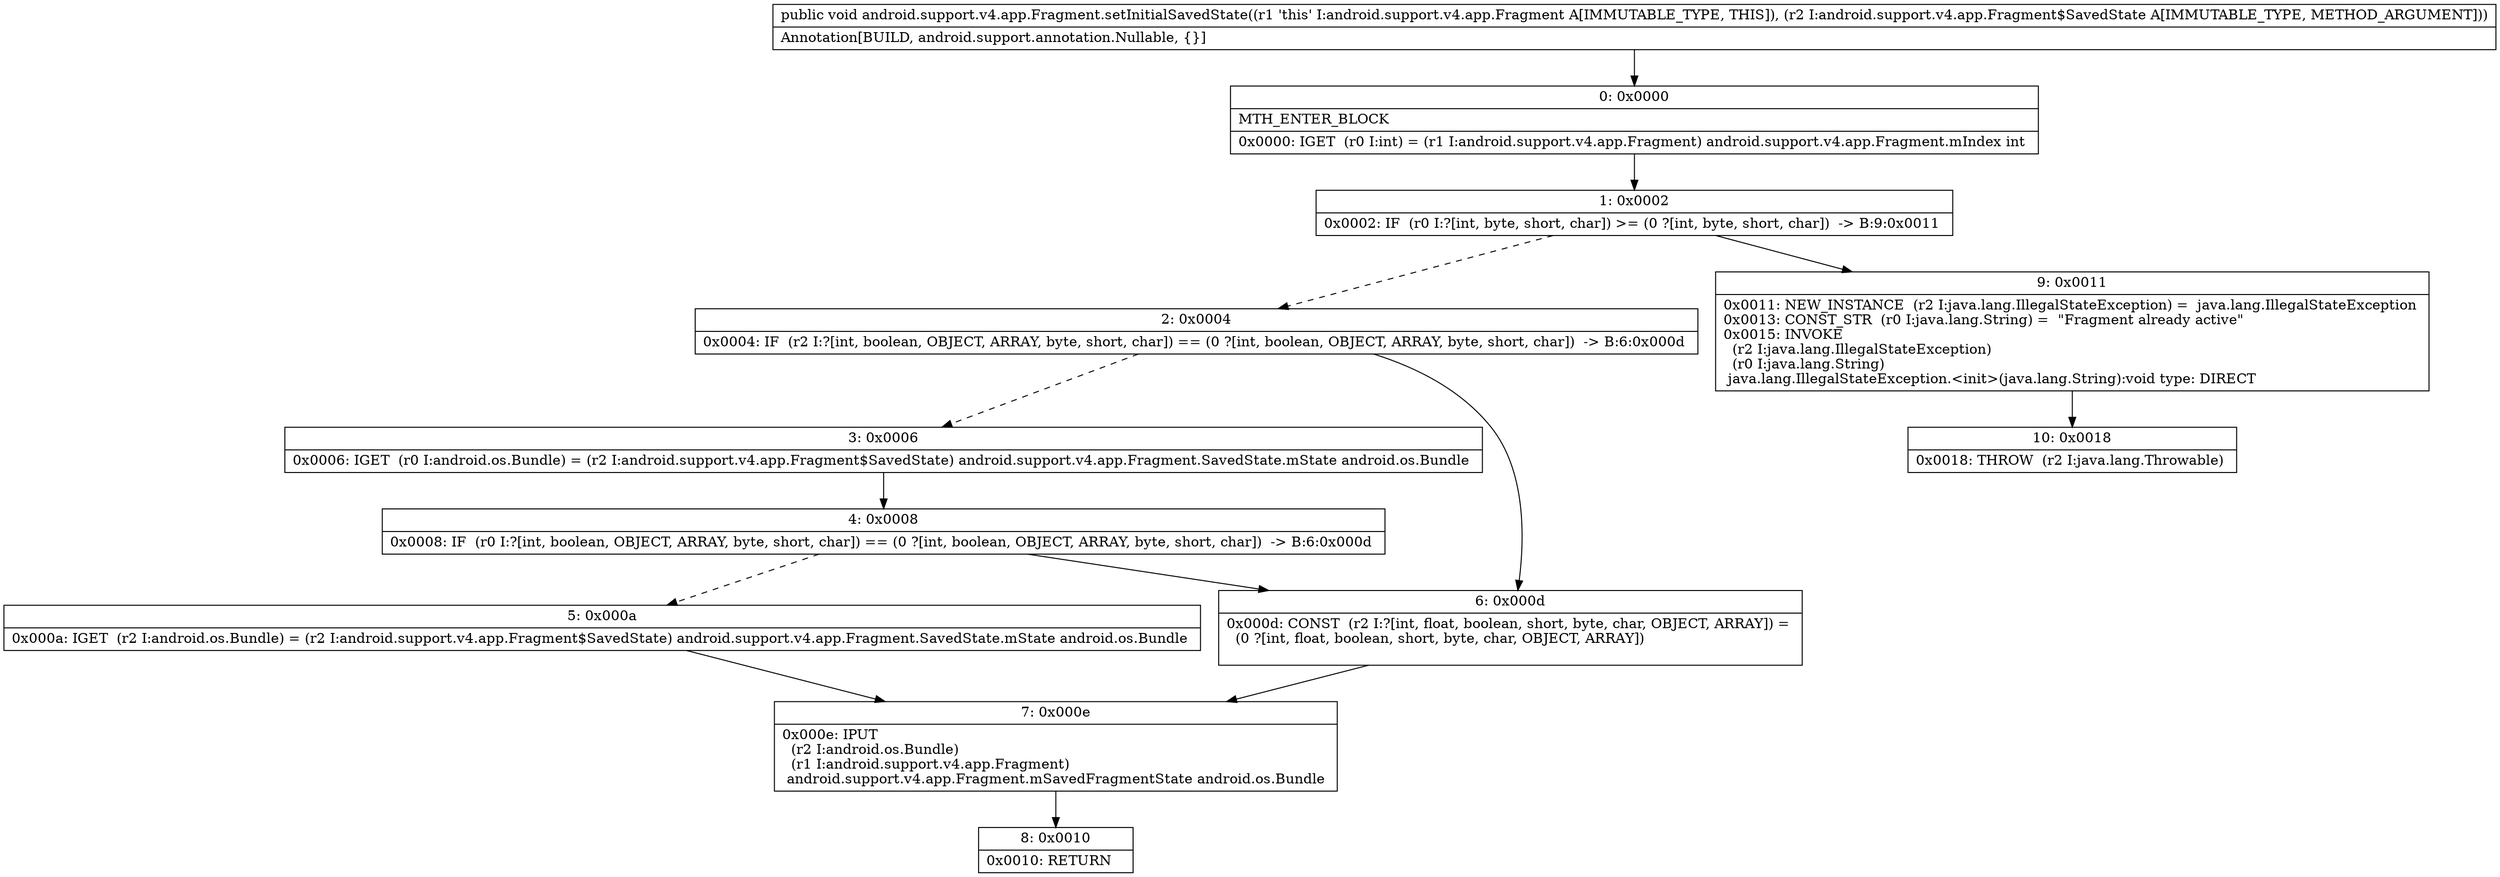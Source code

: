 digraph "CFG forandroid.support.v4.app.Fragment.setInitialSavedState(Landroid\/support\/v4\/app\/Fragment$SavedState;)V" {
Node_0 [shape=record,label="{0\:\ 0x0000|MTH_ENTER_BLOCK\l|0x0000: IGET  (r0 I:int) = (r1 I:android.support.v4.app.Fragment) android.support.v4.app.Fragment.mIndex int \l}"];
Node_1 [shape=record,label="{1\:\ 0x0002|0x0002: IF  (r0 I:?[int, byte, short, char]) \>= (0 ?[int, byte, short, char])  \-\> B:9:0x0011 \l}"];
Node_2 [shape=record,label="{2\:\ 0x0004|0x0004: IF  (r2 I:?[int, boolean, OBJECT, ARRAY, byte, short, char]) == (0 ?[int, boolean, OBJECT, ARRAY, byte, short, char])  \-\> B:6:0x000d \l}"];
Node_3 [shape=record,label="{3\:\ 0x0006|0x0006: IGET  (r0 I:android.os.Bundle) = (r2 I:android.support.v4.app.Fragment$SavedState) android.support.v4.app.Fragment.SavedState.mState android.os.Bundle \l}"];
Node_4 [shape=record,label="{4\:\ 0x0008|0x0008: IF  (r0 I:?[int, boolean, OBJECT, ARRAY, byte, short, char]) == (0 ?[int, boolean, OBJECT, ARRAY, byte, short, char])  \-\> B:6:0x000d \l}"];
Node_5 [shape=record,label="{5\:\ 0x000a|0x000a: IGET  (r2 I:android.os.Bundle) = (r2 I:android.support.v4.app.Fragment$SavedState) android.support.v4.app.Fragment.SavedState.mState android.os.Bundle \l}"];
Node_6 [shape=record,label="{6\:\ 0x000d|0x000d: CONST  (r2 I:?[int, float, boolean, short, byte, char, OBJECT, ARRAY]) = \l  (0 ?[int, float, boolean, short, byte, char, OBJECT, ARRAY])\l \l}"];
Node_7 [shape=record,label="{7\:\ 0x000e|0x000e: IPUT  \l  (r2 I:android.os.Bundle)\l  (r1 I:android.support.v4.app.Fragment)\l android.support.v4.app.Fragment.mSavedFragmentState android.os.Bundle \l}"];
Node_8 [shape=record,label="{8\:\ 0x0010|0x0010: RETURN   \l}"];
Node_9 [shape=record,label="{9\:\ 0x0011|0x0011: NEW_INSTANCE  (r2 I:java.lang.IllegalStateException) =  java.lang.IllegalStateException \l0x0013: CONST_STR  (r0 I:java.lang.String) =  \"Fragment already active\" \l0x0015: INVOKE  \l  (r2 I:java.lang.IllegalStateException)\l  (r0 I:java.lang.String)\l java.lang.IllegalStateException.\<init\>(java.lang.String):void type: DIRECT \l}"];
Node_10 [shape=record,label="{10\:\ 0x0018|0x0018: THROW  (r2 I:java.lang.Throwable) \l}"];
MethodNode[shape=record,label="{public void android.support.v4.app.Fragment.setInitialSavedState((r1 'this' I:android.support.v4.app.Fragment A[IMMUTABLE_TYPE, THIS]), (r2 I:android.support.v4.app.Fragment$SavedState A[IMMUTABLE_TYPE, METHOD_ARGUMENT]))  | Annotation[BUILD, android.support.annotation.Nullable, \{\}]\l}"];
MethodNode -> Node_0;
Node_0 -> Node_1;
Node_1 -> Node_2[style=dashed];
Node_1 -> Node_9;
Node_2 -> Node_3[style=dashed];
Node_2 -> Node_6;
Node_3 -> Node_4;
Node_4 -> Node_5[style=dashed];
Node_4 -> Node_6;
Node_5 -> Node_7;
Node_6 -> Node_7;
Node_7 -> Node_8;
Node_9 -> Node_10;
}

